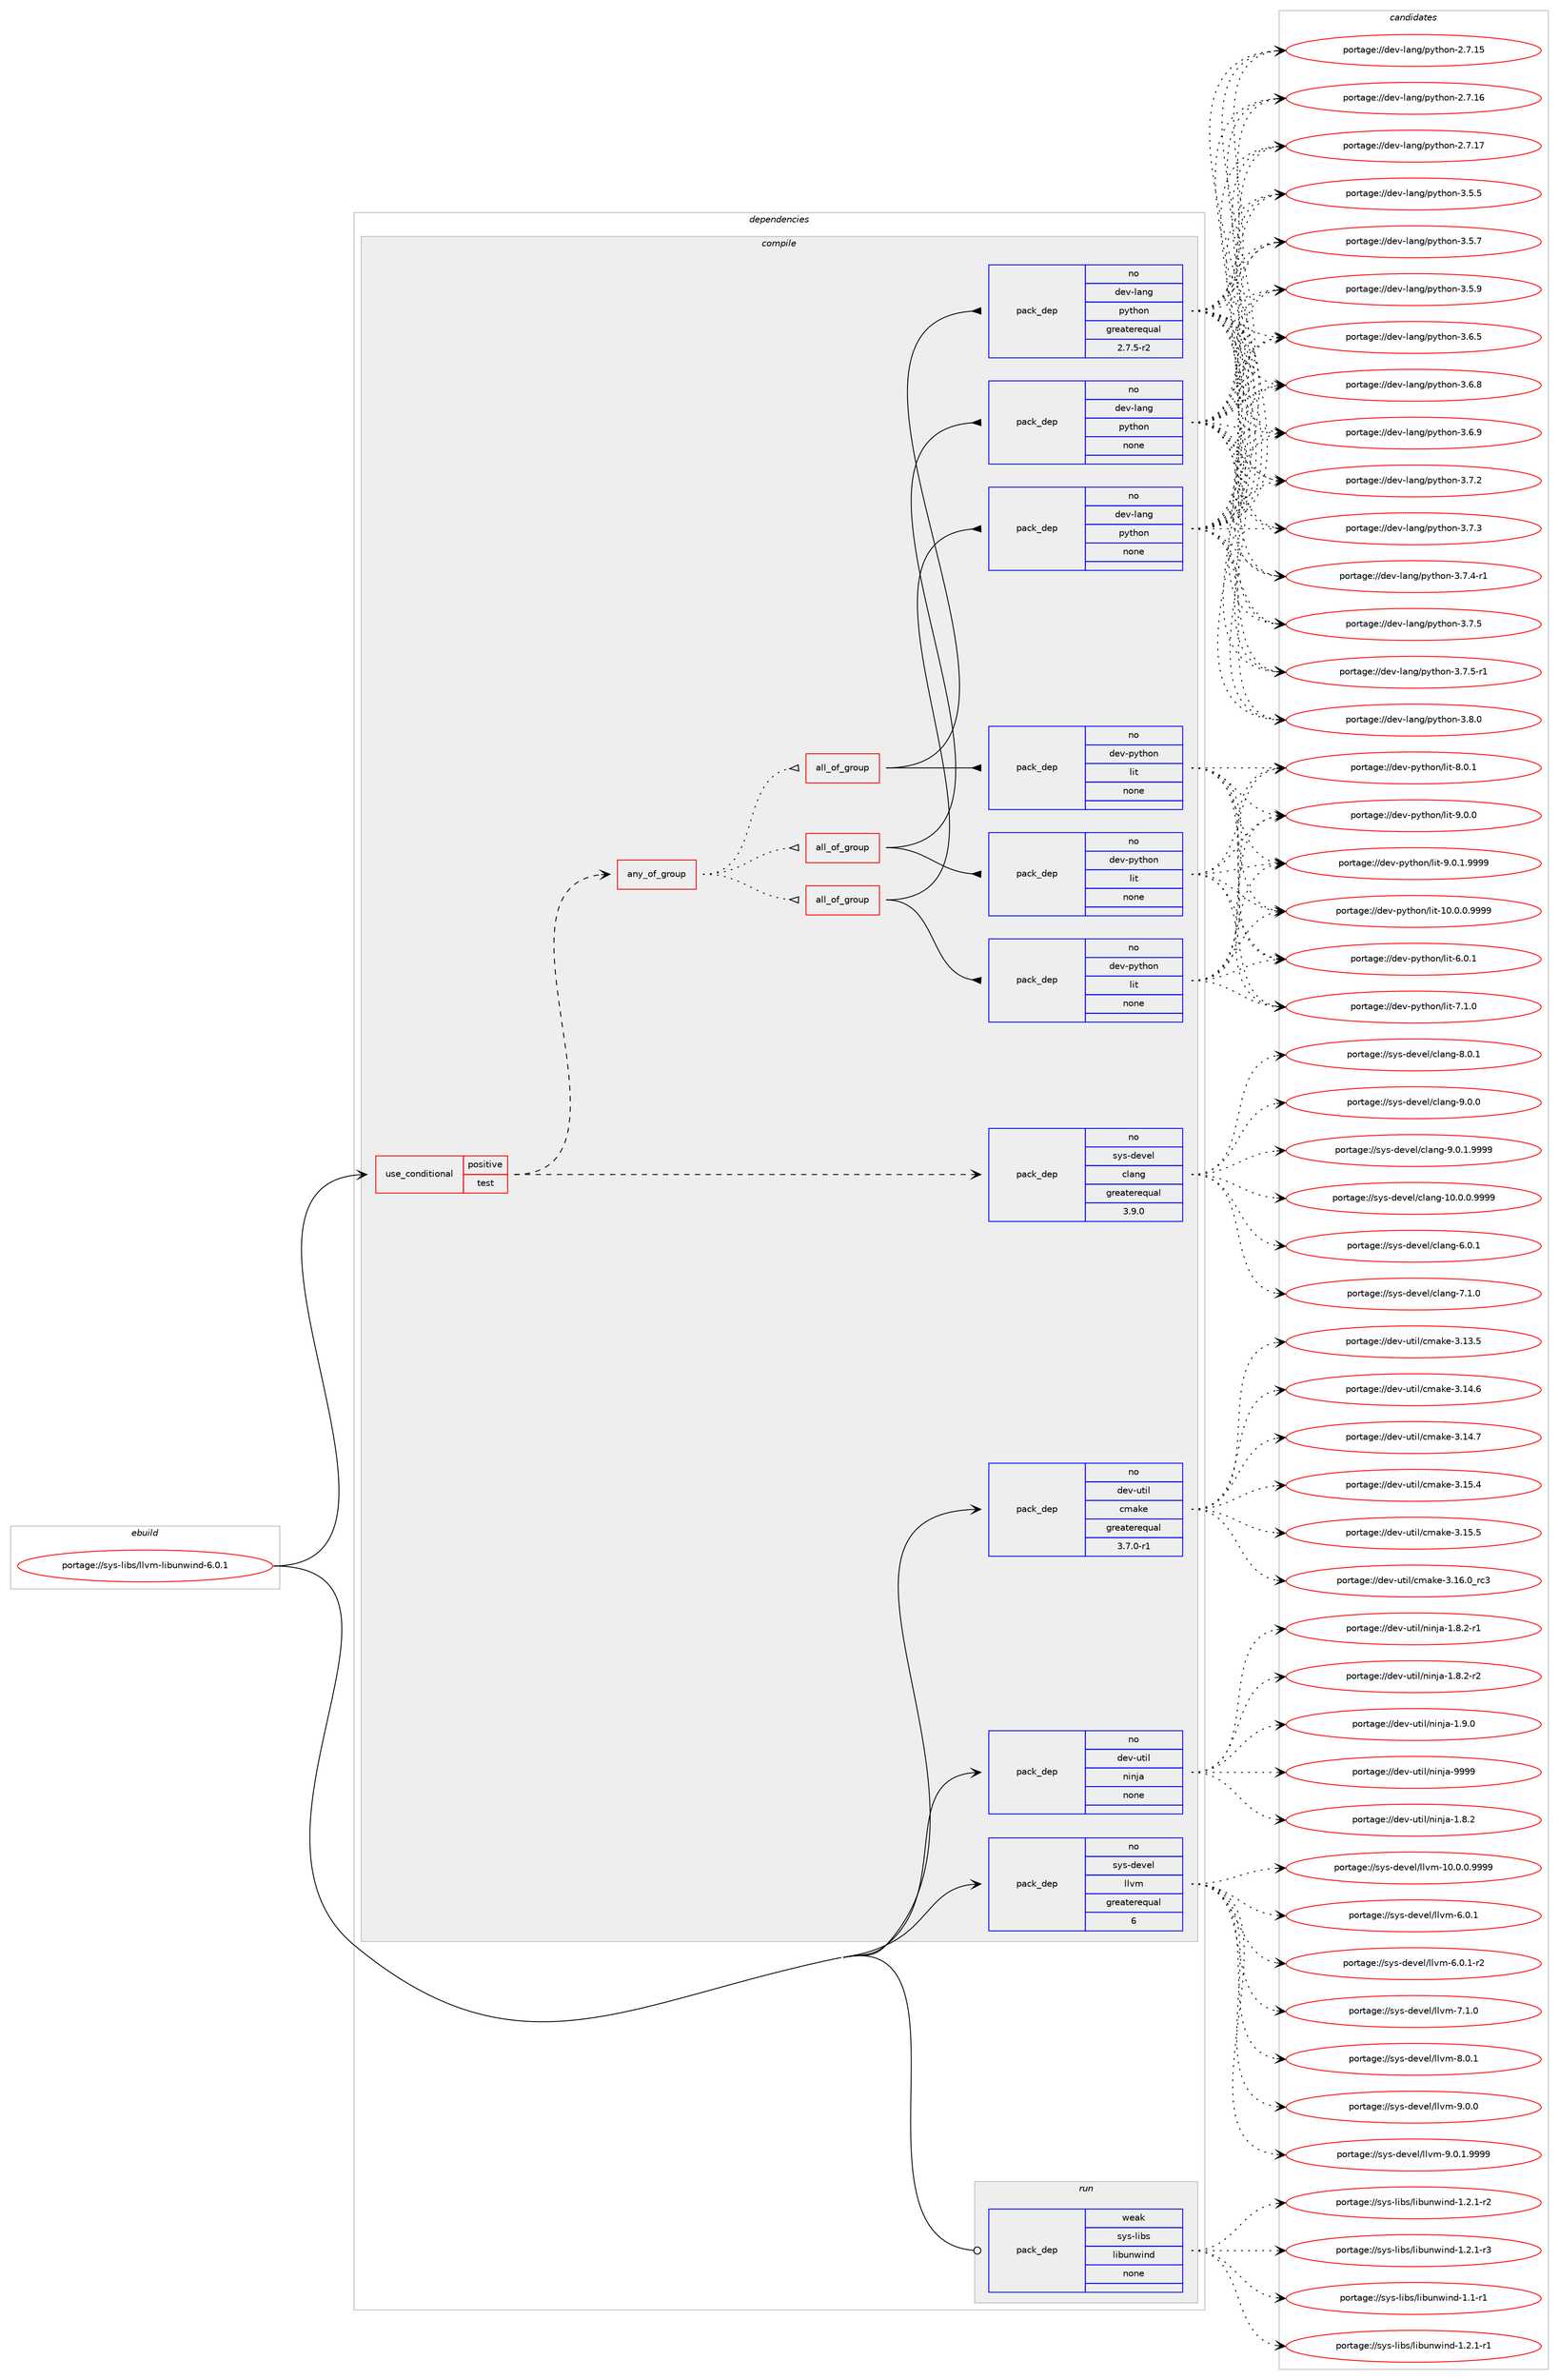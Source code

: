 digraph prolog {

# *************
# Graph options
# *************

newrank=true;
concentrate=true;
compound=true;
graph [rankdir=LR,fontname=Helvetica,fontsize=10,ranksep=1.5];#, ranksep=2.5, nodesep=0.2];
edge  [arrowhead=vee];
node  [fontname=Helvetica,fontsize=10];

# **********
# The ebuild
# **********

subgraph cluster_leftcol {
color=gray;
rank=same;
label=<<i>ebuild</i>>;
id [label="portage://sys-libs/llvm-libunwind-6.0.1", color=red, width=4, href="../sys-libs/llvm-libunwind-6.0.1.svg"];
}

# ****************
# The dependencies
# ****************

subgraph cluster_midcol {
color=gray;
label=<<i>dependencies</i>>;
subgraph cluster_compile {
fillcolor="#eeeeee";
style=filled;
label=<<i>compile</i>>;
subgraph cond104497 {
dependency431955 [label=<<TABLE BORDER="0" CELLBORDER="1" CELLSPACING="0" CELLPADDING="4"><TR><TD ROWSPAN="3" CELLPADDING="10">use_conditional</TD></TR><TR><TD>positive</TD></TR><TR><TD>test</TD></TR></TABLE>>, shape=none, color=red];
subgraph pack320172 {
dependency431956 [label=<<TABLE BORDER="0" CELLBORDER="1" CELLSPACING="0" CELLPADDING="4" WIDTH="220"><TR><TD ROWSPAN="6" CELLPADDING="30">pack_dep</TD></TR><TR><TD WIDTH="110">no</TD></TR><TR><TD>sys-devel</TD></TR><TR><TD>clang</TD></TR><TR><TD>greaterequal</TD></TR><TR><TD>3.9.0</TD></TR></TABLE>>, shape=none, color=blue];
}
dependency431955:e -> dependency431956:w [weight=20,style="dashed",arrowhead="vee"];
subgraph any7033 {
dependency431957 [label=<<TABLE BORDER="0" CELLBORDER="1" CELLSPACING="0" CELLPADDING="4"><TR><TD CELLPADDING="10">any_of_group</TD></TR></TABLE>>, shape=none, color=red];subgraph all256 {
dependency431958 [label=<<TABLE BORDER="0" CELLBORDER="1" CELLSPACING="0" CELLPADDING="4"><TR><TD CELLPADDING="10">all_of_group</TD></TR></TABLE>>, shape=none, color=red];subgraph pack320173 {
dependency431959 [label=<<TABLE BORDER="0" CELLBORDER="1" CELLSPACING="0" CELLPADDING="4" WIDTH="220"><TR><TD ROWSPAN="6" CELLPADDING="30">pack_dep</TD></TR><TR><TD WIDTH="110">no</TD></TR><TR><TD>dev-lang</TD></TR><TR><TD>python</TD></TR><TR><TD>none</TD></TR><TR><TD></TD></TR></TABLE>>, shape=none, color=blue];
}
dependency431958:e -> dependency431959:w [weight=20,style="solid",arrowhead="inv"];
subgraph pack320174 {
dependency431960 [label=<<TABLE BORDER="0" CELLBORDER="1" CELLSPACING="0" CELLPADDING="4" WIDTH="220"><TR><TD ROWSPAN="6" CELLPADDING="30">pack_dep</TD></TR><TR><TD WIDTH="110">no</TD></TR><TR><TD>dev-python</TD></TR><TR><TD>lit</TD></TR><TR><TD>none</TD></TR><TR><TD></TD></TR></TABLE>>, shape=none, color=blue];
}
dependency431958:e -> dependency431960:w [weight=20,style="solid",arrowhead="inv"];
}
dependency431957:e -> dependency431958:w [weight=20,style="dotted",arrowhead="oinv"];
subgraph all257 {
dependency431961 [label=<<TABLE BORDER="0" CELLBORDER="1" CELLSPACING="0" CELLPADDING="4"><TR><TD CELLPADDING="10">all_of_group</TD></TR></TABLE>>, shape=none, color=red];subgraph pack320175 {
dependency431962 [label=<<TABLE BORDER="0" CELLBORDER="1" CELLSPACING="0" CELLPADDING="4" WIDTH="220"><TR><TD ROWSPAN="6" CELLPADDING="30">pack_dep</TD></TR><TR><TD WIDTH="110">no</TD></TR><TR><TD>dev-lang</TD></TR><TR><TD>python</TD></TR><TR><TD>none</TD></TR><TR><TD></TD></TR></TABLE>>, shape=none, color=blue];
}
dependency431961:e -> dependency431962:w [weight=20,style="solid",arrowhead="inv"];
subgraph pack320176 {
dependency431963 [label=<<TABLE BORDER="0" CELLBORDER="1" CELLSPACING="0" CELLPADDING="4" WIDTH="220"><TR><TD ROWSPAN="6" CELLPADDING="30">pack_dep</TD></TR><TR><TD WIDTH="110">no</TD></TR><TR><TD>dev-python</TD></TR><TR><TD>lit</TD></TR><TR><TD>none</TD></TR><TR><TD></TD></TR></TABLE>>, shape=none, color=blue];
}
dependency431961:e -> dependency431963:w [weight=20,style="solid",arrowhead="inv"];
}
dependency431957:e -> dependency431961:w [weight=20,style="dotted",arrowhead="oinv"];
subgraph all258 {
dependency431964 [label=<<TABLE BORDER="0" CELLBORDER="1" CELLSPACING="0" CELLPADDING="4"><TR><TD CELLPADDING="10">all_of_group</TD></TR></TABLE>>, shape=none, color=red];subgraph pack320177 {
dependency431965 [label=<<TABLE BORDER="0" CELLBORDER="1" CELLSPACING="0" CELLPADDING="4" WIDTH="220"><TR><TD ROWSPAN="6" CELLPADDING="30">pack_dep</TD></TR><TR><TD WIDTH="110">no</TD></TR><TR><TD>dev-lang</TD></TR><TR><TD>python</TD></TR><TR><TD>greaterequal</TD></TR><TR><TD>2.7.5-r2</TD></TR></TABLE>>, shape=none, color=blue];
}
dependency431964:e -> dependency431965:w [weight=20,style="solid",arrowhead="inv"];
subgraph pack320178 {
dependency431966 [label=<<TABLE BORDER="0" CELLBORDER="1" CELLSPACING="0" CELLPADDING="4" WIDTH="220"><TR><TD ROWSPAN="6" CELLPADDING="30">pack_dep</TD></TR><TR><TD WIDTH="110">no</TD></TR><TR><TD>dev-python</TD></TR><TR><TD>lit</TD></TR><TR><TD>none</TD></TR><TR><TD></TD></TR></TABLE>>, shape=none, color=blue];
}
dependency431964:e -> dependency431966:w [weight=20,style="solid",arrowhead="inv"];
}
dependency431957:e -> dependency431964:w [weight=20,style="dotted",arrowhead="oinv"];
}
dependency431955:e -> dependency431957:w [weight=20,style="dashed",arrowhead="vee"];
}
id:e -> dependency431955:w [weight=20,style="solid",arrowhead="vee"];
subgraph pack320179 {
dependency431967 [label=<<TABLE BORDER="0" CELLBORDER="1" CELLSPACING="0" CELLPADDING="4" WIDTH="220"><TR><TD ROWSPAN="6" CELLPADDING="30">pack_dep</TD></TR><TR><TD WIDTH="110">no</TD></TR><TR><TD>dev-util</TD></TR><TR><TD>cmake</TD></TR><TR><TD>greaterequal</TD></TR><TR><TD>3.7.0-r1</TD></TR></TABLE>>, shape=none, color=blue];
}
id:e -> dependency431967:w [weight=20,style="solid",arrowhead="vee"];
subgraph pack320180 {
dependency431968 [label=<<TABLE BORDER="0" CELLBORDER="1" CELLSPACING="0" CELLPADDING="4" WIDTH="220"><TR><TD ROWSPAN="6" CELLPADDING="30">pack_dep</TD></TR><TR><TD WIDTH="110">no</TD></TR><TR><TD>dev-util</TD></TR><TR><TD>ninja</TD></TR><TR><TD>none</TD></TR><TR><TD></TD></TR></TABLE>>, shape=none, color=blue];
}
id:e -> dependency431968:w [weight=20,style="solid",arrowhead="vee"];
subgraph pack320181 {
dependency431969 [label=<<TABLE BORDER="0" CELLBORDER="1" CELLSPACING="0" CELLPADDING="4" WIDTH="220"><TR><TD ROWSPAN="6" CELLPADDING="30">pack_dep</TD></TR><TR><TD WIDTH="110">no</TD></TR><TR><TD>sys-devel</TD></TR><TR><TD>llvm</TD></TR><TR><TD>greaterequal</TD></TR><TR><TD>6</TD></TR></TABLE>>, shape=none, color=blue];
}
id:e -> dependency431969:w [weight=20,style="solid",arrowhead="vee"];
}
subgraph cluster_compileandrun {
fillcolor="#eeeeee";
style=filled;
label=<<i>compile and run</i>>;
}
subgraph cluster_run {
fillcolor="#eeeeee";
style=filled;
label=<<i>run</i>>;
subgraph pack320182 {
dependency431970 [label=<<TABLE BORDER="0" CELLBORDER="1" CELLSPACING="0" CELLPADDING="4" WIDTH="220"><TR><TD ROWSPAN="6" CELLPADDING="30">pack_dep</TD></TR><TR><TD WIDTH="110">weak</TD></TR><TR><TD>sys-libs</TD></TR><TR><TD>libunwind</TD></TR><TR><TD>none</TD></TR><TR><TD></TD></TR></TABLE>>, shape=none, color=blue];
}
id:e -> dependency431970:w [weight=20,style="solid",arrowhead="odot"];
}
}

# **************
# The candidates
# **************

subgraph cluster_choices {
rank=same;
color=gray;
label=<<i>candidates</i>>;

subgraph choice320172 {
color=black;
nodesep=1;
choiceportage11512111545100101118101108479910897110103454948464846484657575757 [label="portage://sys-devel/clang-10.0.0.9999", color=red, width=4,href="../sys-devel/clang-10.0.0.9999.svg"];
choiceportage11512111545100101118101108479910897110103455446484649 [label="portage://sys-devel/clang-6.0.1", color=red, width=4,href="../sys-devel/clang-6.0.1.svg"];
choiceportage11512111545100101118101108479910897110103455546494648 [label="portage://sys-devel/clang-7.1.0", color=red, width=4,href="../sys-devel/clang-7.1.0.svg"];
choiceportage11512111545100101118101108479910897110103455646484649 [label="portage://sys-devel/clang-8.0.1", color=red, width=4,href="../sys-devel/clang-8.0.1.svg"];
choiceportage11512111545100101118101108479910897110103455746484648 [label="portage://sys-devel/clang-9.0.0", color=red, width=4,href="../sys-devel/clang-9.0.0.svg"];
choiceportage115121115451001011181011084799108971101034557464846494657575757 [label="portage://sys-devel/clang-9.0.1.9999", color=red, width=4,href="../sys-devel/clang-9.0.1.9999.svg"];
dependency431956:e -> choiceportage11512111545100101118101108479910897110103454948464846484657575757:w [style=dotted,weight="100"];
dependency431956:e -> choiceportage11512111545100101118101108479910897110103455446484649:w [style=dotted,weight="100"];
dependency431956:e -> choiceportage11512111545100101118101108479910897110103455546494648:w [style=dotted,weight="100"];
dependency431956:e -> choiceportage11512111545100101118101108479910897110103455646484649:w [style=dotted,weight="100"];
dependency431956:e -> choiceportage11512111545100101118101108479910897110103455746484648:w [style=dotted,weight="100"];
dependency431956:e -> choiceportage115121115451001011181011084799108971101034557464846494657575757:w [style=dotted,weight="100"];
}
subgraph choice320173 {
color=black;
nodesep=1;
choiceportage10010111845108971101034711212111610411111045504655464953 [label="portage://dev-lang/python-2.7.15", color=red, width=4,href="../dev-lang/python-2.7.15.svg"];
choiceportage10010111845108971101034711212111610411111045504655464954 [label="portage://dev-lang/python-2.7.16", color=red, width=4,href="../dev-lang/python-2.7.16.svg"];
choiceportage10010111845108971101034711212111610411111045504655464955 [label="portage://dev-lang/python-2.7.17", color=red, width=4,href="../dev-lang/python-2.7.17.svg"];
choiceportage100101118451089711010347112121116104111110455146534653 [label="portage://dev-lang/python-3.5.5", color=red, width=4,href="../dev-lang/python-3.5.5.svg"];
choiceportage100101118451089711010347112121116104111110455146534655 [label="portage://dev-lang/python-3.5.7", color=red, width=4,href="../dev-lang/python-3.5.7.svg"];
choiceportage100101118451089711010347112121116104111110455146534657 [label="portage://dev-lang/python-3.5.9", color=red, width=4,href="../dev-lang/python-3.5.9.svg"];
choiceportage100101118451089711010347112121116104111110455146544653 [label="portage://dev-lang/python-3.6.5", color=red, width=4,href="../dev-lang/python-3.6.5.svg"];
choiceportage100101118451089711010347112121116104111110455146544656 [label="portage://dev-lang/python-3.6.8", color=red, width=4,href="../dev-lang/python-3.6.8.svg"];
choiceportage100101118451089711010347112121116104111110455146544657 [label="portage://dev-lang/python-3.6.9", color=red, width=4,href="../dev-lang/python-3.6.9.svg"];
choiceportage100101118451089711010347112121116104111110455146554650 [label="portage://dev-lang/python-3.7.2", color=red, width=4,href="../dev-lang/python-3.7.2.svg"];
choiceportage100101118451089711010347112121116104111110455146554651 [label="portage://dev-lang/python-3.7.3", color=red, width=4,href="../dev-lang/python-3.7.3.svg"];
choiceportage1001011184510897110103471121211161041111104551465546524511449 [label="portage://dev-lang/python-3.7.4-r1", color=red, width=4,href="../dev-lang/python-3.7.4-r1.svg"];
choiceportage100101118451089711010347112121116104111110455146554653 [label="portage://dev-lang/python-3.7.5", color=red, width=4,href="../dev-lang/python-3.7.5.svg"];
choiceportage1001011184510897110103471121211161041111104551465546534511449 [label="portage://dev-lang/python-3.7.5-r1", color=red, width=4,href="../dev-lang/python-3.7.5-r1.svg"];
choiceportage100101118451089711010347112121116104111110455146564648 [label="portage://dev-lang/python-3.8.0", color=red, width=4,href="../dev-lang/python-3.8.0.svg"];
dependency431959:e -> choiceportage10010111845108971101034711212111610411111045504655464953:w [style=dotted,weight="100"];
dependency431959:e -> choiceportage10010111845108971101034711212111610411111045504655464954:w [style=dotted,weight="100"];
dependency431959:e -> choiceportage10010111845108971101034711212111610411111045504655464955:w [style=dotted,weight="100"];
dependency431959:e -> choiceportage100101118451089711010347112121116104111110455146534653:w [style=dotted,weight="100"];
dependency431959:e -> choiceportage100101118451089711010347112121116104111110455146534655:w [style=dotted,weight="100"];
dependency431959:e -> choiceportage100101118451089711010347112121116104111110455146534657:w [style=dotted,weight="100"];
dependency431959:e -> choiceportage100101118451089711010347112121116104111110455146544653:w [style=dotted,weight="100"];
dependency431959:e -> choiceportage100101118451089711010347112121116104111110455146544656:w [style=dotted,weight="100"];
dependency431959:e -> choiceportage100101118451089711010347112121116104111110455146544657:w [style=dotted,weight="100"];
dependency431959:e -> choiceportage100101118451089711010347112121116104111110455146554650:w [style=dotted,weight="100"];
dependency431959:e -> choiceportage100101118451089711010347112121116104111110455146554651:w [style=dotted,weight="100"];
dependency431959:e -> choiceportage1001011184510897110103471121211161041111104551465546524511449:w [style=dotted,weight="100"];
dependency431959:e -> choiceportage100101118451089711010347112121116104111110455146554653:w [style=dotted,weight="100"];
dependency431959:e -> choiceportage1001011184510897110103471121211161041111104551465546534511449:w [style=dotted,weight="100"];
dependency431959:e -> choiceportage100101118451089711010347112121116104111110455146564648:w [style=dotted,weight="100"];
}
subgraph choice320174 {
color=black;
nodesep=1;
choiceportage1001011184511212111610411111047108105116454948464846484657575757 [label="portage://dev-python/lit-10.0.0.9999", color=red, width=4,href="../dev-python/lit-10.0.0.9999.svg"];
choiceportage1001011184511212111610411111047108105116455446484649 [label="portage://dev-python/lit-6.0.1", color=red, width=4,href="../dev-python/lit-6.0.1.svg"];
choiceportage1001011184511212111610411111047108105116455546494648 [label="portage://dev-python/lit-7.1.0", color=red, width=4,href="../dev-python/lit-7.1.0.svg"];
choiceportage1001011184511212111610411111047108105116455646484649 [label="portage://dev-python/lit-8.0.1", color=red, width=4,href="../dev-python/lit-8.0.1.svg"];
choiceportage1001011184511212111610411111047108105116455746484648 [label="portage://dev-python/lit-9.0.0", color=red, width=4,href="../dev-python/lit-9.0.0.svg"];
choiceportage10010111845112121116104111110471081051164557464846494657575757 [label="portage://dev-python/lit-9.0.1.9999", color=red, width=4,href="../dev-python/lit-9.0.1.9999.svg"];
dependency431960:e -> choiceportage1001011184511212111610411111047108105116454948464846484657575757:w [style=dotted,weight="100"];
dependency431960:e -> choiceportage1001011184511212111610411111047108105116455446484649:w [style=dotted,weight="100"];
dependency431960:e -> choiceportage1001011184511212111610411111047108105116455546494648:w [style=dotted,weight="100"];
dependency431960:e -> choiceportage1001011184511212111610411111047108105116455646484649:w [style=dotted,weight="100"];
dependency431960:e -> choiceportage1001011184511212111610411111047108105116455746484648:w [style=dotted,weight="100"];
dependency431960:e -> choiceportage10010111845112121116104111110471081051164557464846494657575757:w [style=dotted,weight="100"];
}
subgraph choice320175 {
color=black;
nodesep=1;
choiceportage10010111845108971101034711212111610411111045504655464953 [label="portage://dev-lang/python-2.7.15", color=red, width=4,href="../dev-lang/python-2.7.15.svg"];
choiceportage10010111845108971101034711212111610411111045504655464954 [label="portage://dev-lang/python-2.7.16", color=red, width=4,href="../dev-lang/python-2.7.16.svg"];
choiceportage10010111845108971101034711212111610411111045504655464955 [label="portage://dev-lang/python-2.7.17", color=red, width=4,href="../dev-lang/python-2.7.17.svg"];
choiceportage100101118451089711010347112121116104111110455146534653 [label="portage://dev-lang/python-3.5.5", color=red, width=4,href="../dev-lang/python-3.5.5.svg"];
choiceportage100101118451089711010347112121116104111110455146534655 [label="portage://dev-lang/python-3.5.7", color=red, width=4,href="../dev-lang/python-3.5.7.svg"];
choiceportage100101118451089711010347112121116104111110455146534657 [label="portage://dev-lang/python-3.5.9", color=red, width=4,href="../dev-lang/python-3.5.9.svg"];
choiceportage100101118451089711010347112121116104111110455146544653 [label="portage://dev-lang/python-3.6.5", color=red, width=4,href="../dev-lang/python-3.6.5.svg"];
choiceportage100101118451089711010347112121116104111110455146544656 [label="portage://dev-lang/python-3.6.8", color=red, width=4,href="../dev-lang/python-3.6.8.svg"];
choiceportage100101118451089711010347112121116104111110455146544657 [label="portage://dev-lang/python-3.6.9", color=red, width=4,href="../dev-lang/python-3.6.9.svg"];
choiceportage100101118451089711010347112121116104111110455146554650 [label="portage://dev-lang/python-3.7.2", color=red, width=4,href="../dev-lang/python-3.7.2.svg"];
choiceportage100101118451089711010347112121116104111110455146554651 [label="portage://dev-lang/python-3.7.3", color=red, width=4,href="../dev-lang/python-3.7.3.svg"];
choiceportage1001011184510897110103471121211161041111104551465546524511449 [label="portage://dev-lang/python-3.7.4-r1", color=red, width=4,href="../dev-lang/python-3.7.4-r1.svg"];
choiceportage100101118451089711010347112121116104111110455146554653 [label="portage://dev-lang/python-3.7.5", color=red, width=4,href="../dev-lang/python-3.7.5.svg"];
choiceportage1001011184510897110103471121211161041111104551465546534511449 [label="portage://dev-lang/python-3.7.5-r1", color=red, width=4,href="../dev-lang/python-3.7.5-r1.svg"];
choiceportage100101118451089711010347112121116104111110455146564648 [label="portage://dev-lang/python-3.8.0", color=red, width=4,href="../dev-lang/python-3.8.0.svg"];
dependency431962:e -> choiceportage10010111845108971101034711212111610411111045504655464953:w [style=dotted,weight="100"];
dependency431962:e -> choiceportage10010111845108971101034711212111610411111045504655464954:w [style=dotted,weight="100"];
dependency431962:e -> choiceportage10010111845108971101034711212111610411111045504655464955:w [style=dotted,weight="100"];
dependency431962:e -> choiceportage100101118451089711010347112121116104111110455146534653:w [style=dotted,weight="100"];
dependency431962:e -> choiceportage100101118451089711010347112121116104111110455146534655:w [style=dotted,weight="100"];
dependency431962:e -> choiceportage100101118451089711010347112121116104111110455146534657:w [style=dotted,weight="100"];
dependency431962:e -> choiceportage100101118451089711010347112121116104111110455146544653:w [style=dotted,weight="100"];
dependency431962:e -> choiceportage100101118451089711010347112121116104111110455146544656:w [style=dotted,weight="100"];
dependency431962:e -> choiceportage100101118451089711010347112121116104111110455146544657:w [style=dotted,weight="100"];
dependency431962:e -> choiceportage100101118451089711010347112121116104111110455146554650:w [style=dotted,weight="100"];
dependency431962:e -> choiceportage100101118451089711010347112121116104111110455146554651:w [style=dotted,weight="100"];
dependency431962:e -> choiceportage1001011184510897110103471121211161041111104551465546524511449:w [style=dotted,weight="100"];
dependency431962:e -> choiceportage100101118451089711010347112121116104111110455146554653:w [style=dotted,weight="100"];
dependency431962:e -> choiceportage1001011184510897110103471121211161041111104551465546534511449:w [style=dotted,weight="100"];
dependency431962:e -> choiceportage100101118451089711010347112121116104111110455146564648:w [style=dotted,weight="100"];
}
subgraph choice320176 {
color=black;
nodesep=1;
choiceportage1001011184511212111610411111047108105116454948464846484657575757 [label="portage://dev-python/lit-10.0.0.9999", color=red, width=4,href="../dev-python/lit-10.0.0.9999.svg"];
choiceportage1001011184511212111610411111047108105116455446484649 [label="portage://dev-python/lit-6.0.1", color=red, width=4,href="../dev-python/lit-6.0.1.svg"];
choiceportage1001011184511212111610411111047108105116455546494648 [label="portage://dev-python/lit-7.1.0", color=red, width=4,href="../dev-python/lit-7.1.0.svg"];
choiceportage1001011184511212111610411111047108105116455646484649 [label="portage://dev-python/lit-8.0.1", color=red, width=4,href="../dev-python/lit-8.0.1.svg"];
choiceportage1001011184511212111610411111047108105116455746484648 [label="portage://dev-python/lit-9.0.0", color=red, width=4,href="../dev-python/lit-9.0.0.svg"];
choiceportage10010111845112121116104111110471081051164557464846494657575757 [label="portage://dev-python/lit-9.0.1.9999", color=red, width=4,href="../dev-python/lit-9.0.1.9999.svg"];
dependency431963:e -> choiceportage1001011184511212111610411111047108105116454948464846484657575757:w [style=dotted,weight="100"];
dependency431963:e -> choiceportage1001011184511212111610411111047108105116455446484649:w [style=dotted,weight="100"];
dependency431963:e -> choiceportage1001011184511212111610411111047108105116455546494648:w [style=dotted,weight="100"];
dependency431963:e -> choiceportage1001011184511212111610411111047108105116455646484649:w [style=dotted,weight="100"];
dependency431963:e -> choiceportage1001011184511212111610411111047108105116455746484648:w [style=dotted,weight="100"];
dependency431963:e -> choiceportage10010111845112121116104111110471081051164557464846494657575757:w [style=dotted,weight="100"];
}
subgraph choice320177 {
color=black;
nodesep=1;
choiceportage10010111845108971101034711212111610411111045504655464953 [label="portage://dev-lang/python-2.7.15", color=red, width=4,href="../dev-lang/python-2.7.15.svg"];
choiceportage10010111845108971101034711212111610411111045504655464954 [label="portage://dev-lang/python-2.7.16", color=red, width=4,href="../dev-lang/python-2.7.16.svg"];
choiceportage10010111845108971101034711212111610411111045504655464955 [label="portage://dev-lang/python-2.7.17", color=red, width=4,href="../dev-lang/python-2.7.17.svg"];
choiceportage100101118451089711010347112121116104111110455146534653 [label="portage://dev-lang/python-3.5.5", color=red, width=4,href="../dev-lang/python-3.5.5.svg"];
choiceportage100101118451089711010347112121116104111110455146534655 [label="portage://dev-lang/python-3.5.7", color=red, width=4,href="../dev-lang/python-3.5.7.svg"];
choiceportage100101118451089711010347112121116104111110455146534657 [label="portage://dev-lang/python-3.5.9", color=red, width=4,href="../dev-lang/python-3.5.9.svg"];
choiceportage100101118451089711010347112121116104111110455146544653 [label="portage://dev-lang/python-3.6.5", color=red, width=4,href="../dev-lang/python-3.6.5.svg"];
choiceportage100101118451089711010347112121116104111110455146544656 [label="portage://dev-lang/python-3.6.8", color=red, width=4,href="../dev-lang/python-3.6.8.svg"];
choiceportage100101118451089711010347112121116104111110455146544657 [label="portage://dev-lang/python-3.6.9", color=red, width=4,href="../dev-lang/python-3.6.9.svg"];
choiceportage100101118451089711010347112121116104111110455146554650 [label="portage://dev-lang/python-3.7.2", color=red, width=4,href="../dev-lang/python-3.7.2.svg"];
choiceportage100101118451089711010347112121116104111110455146554651 [label="portage://dev-lang/python-3.7.3", color=red, width=4,href="../dev-lang/python-3.7.3.svg"];
choiceportage1001011184510897110103471121211161041111104551465546524511449 [label="portage://dev-lang/python-3.7.4-r1", color=red, width=4,href="../dev-lang/python-3.7.4-r1.svg"];
choiceportage100101118451089711010347112121116104111110455146554653 [label="portage://dev-lang/python-3.7.5", color=red, width=4,href="../dev-lang/python-3.7.5.svg"];
choiceportage1001011184510897110103471121211161041111104551465546534511449 [label="portage://dev-lang/python-3.7.5-r1", color=red, width=4,href="../dev-lang/python-3.7.5-r1.svg"];
choiceportage100101118451089711010347112121116104111110455146564648 [label="portage://dev-lang/python-3.8.0", color=red, width=4,href="../dev-lang/python-3.8.0.svg"];
dependency431965:e -> choiceportage10010111845108971101034711212111610411111045504655464953:w [style=dotted,weight="100"];
dependency431965:e -> choiceportage10010111845108971101034711212111610411111045504655464954:w [style=dotted,weight="100"];
dependency431965:e -> choiceportage10010111845108971101034711212111610411111045504655464955:w [style=dotted,weight="100"];
dependency431965:e -> choiceportage100101118451089711010347112121116104111110455146534653:w [style=dotted,weight="100"];
dependency431965:e -> choiceportage100101118451089711010347112121116104111110455146534655:w [style=dotted,weight="100"];
dependency431965:e -> choiceportage100101118451089711010347112121116104111110455146534657:w [style=dotted,weight="100"];
dependency431965:e -> choiceportage100101118451089711010347112121116104111110455146544653:w [style=dotted,weight="100"];
dependency431965:e -> choiceportage100101118451089711010347112121116104111110455146544656:w [style=dotted,weight="100"];
dependency431965:e -> choiceportage100101118451089711010347112121116104111110455146544657:w [style=dotted,weight="100"];
dependency431965:e -> choiceportage100101118451089711010347112121116104111110455146554650:w [style=dotted,weight="100"];
dependency431965:e -> choiceportage100101118451089711010347112121116104111110455146554651:w [style=dotted,weight="100"];
dependency431965:e -> choiceportage1001011184510897110103471121211161041111104551465546524511449:w [style=dotted,weight="100"];
dependency431965:e -> choiceportage100101118451089711010347112121116104111110455146554653:w [style=dotted,weight="100"];
dependency431965:e -> choiceportage1001011184510897110103471121211161041111104551465546534511449:w [style=dotted,weight="100"];
dependency431965:e -> choiceportage100101118451089711010347112121116104111110455146564648:w [style=dotted,weight="100"];
}
subgraph choice320178 {
color=black;
nodesep=1;
choiceportage1001011184511212111610411111047108105116454948464846484657575757 [label="portage://dev-python/lit-10.0.0.9999", color=red, width=4,href="../dev-python/lit-10.0.0.9999.svg"];
choiceportage1001011184511212111610411111047108105116455446484649 [label="portage://dev-python/lit-6.0.1", color=red, width=4,href="../dev-python/lit-6.0.1.svg"];
choiceportage1001011184511212111610411111047108105116455546494648 [label="portage://dev-python/lit-7.1.0", color=red, width=4,href="../dev-python/lit-7.1.0.svg"];
choiceportage1001011184511212111610411111047108105116455646484649 [label="portage://dev-python/lit-8.0.1", color=red, width=4,href="../dev-python/lit-8.0.1.svg"];
choiceportage1001011184511212111610411111047108105116455746484648 [label="portage://dev-python/lit-9.0.0", color=red, width=4,href="../dev-python/lit-9.0.0.svg"];
choiceportage10010111845112121116104111110471081051164557464846494657575757 [label="portage://dev-python/lit-9.0.1.9999", color=red, width=4,href="../dev-python/lit-9.0.1.9999.svg"];
dependency431966:e -> choiceportage1001011184511212111610411111047108105116454948464846484657575757:w [style=dotted,weight="100"];
dependency431966:e -> choiceportage1001011184511212111610411111047108105116455446484649:w [style=dotted,weight="100"];
dependency431966:e -> choiceportage1001011184511212111610411111047108105116455546494648:w [style=dotted,weight="100"];
dependency431966:e -> choiceportage1001011184511212111610411111047108105116455646484649:w [style=dotted,weight="100"];
dependency431966:e -> choiceportage1001011184511212111610411111047108105116455746484648:w [style=dotted,weight="100"];
dependency431966:e -> choiceportage10010111845112121116104111110471081051164557464846494657575757:w [style=dotted,weight="100"];
}
subgraph choice320179 {
color=black;
nodesep=1;
choiceportage1001011184511711610510847991099710710145514649514653 [label="portage://dev-util/cmake-3.13.5", color=red, width=4,href="../dev-util/cmake-3.13.5.svg"];
choiceportage1001011184511711610510847991099710710145514649524654 [label="portage://dev-util/cmake-3.14.6", color=red, width=4,href="../dev-util/cmake-3.14.6.svg"];
choiceportage1001011184511711610510847991099710710145514649524655 [label="portage://dev-util/cmake-3.14.7", color=red, width=4,href="../dev-util/cmake-3.14.7.svg"];
choiceportage1001011184511711610510847991099710710145514649534652 [label="portage://dev-util/cmake-3.15.4", color=red, width=4,href="../dev-util/cmake-3.15.4.svg"];
choiceportage1001011184511711610510847991099710710145514649534653 [label="portage://dev-util/cmake-3.15.5", color=red, width=4,href="../dev-util/cmake-3.15.5.svg"];
choiceportage1001011184511711610510847991099710710145514649544648951149951 [label="portage://dev-util/cmake-3.16.0_rc3", color=red, width=4,href="../dev-util/cmake-3.16.0_rc3.svg"];
dependency431967:e -> choiceportage1001011184511711610510847991099710710145514649514653:w [style=dotted,weight="100"];
dependency431967:e -> choiceportage1001011184511711610510847991099710710145514649524654:w [style=dotted,weight="100"];
dependency431967:e -> choiceportage1001011184511711610510847991099710710145514649524655:w [style=dotted,weight="100"];
dependency431967:e -> choiceportage1001011184511711610510847991099710710145514649534652:w [style=dotted,weight="100"];
dependency431967:e -> choiceportage1001011184511711610510847991099710710145514649534653:w [style=dotted,weight="100"];
dependency431967:e -> choiceportage1001011184511711610510847991099710710145514649544648951149951:w [style=dotted,weight="100"];
}
subgraph choice320180 {
color=black;
nodesep=1;
choiceportage100101118451171161051084711010511010697454946564650 [label="portage://dev-util/ninja-1.8.2", color=red, width=4,href="../dev-util/ninja-1.8.2.svg"];
choiceportage1001011184511711610510847110105110106974549465646504511449 [label="portage://dev-util/ninja-1.8.2-r1", color=red, width=4,href="../dev-util/ninja-1.8.2-r1.svg"];
choiceportage1001011184511711610510847110105110106974549465646504511450 [label="portage://dev-util/ninja-1.8.2-r2", color=red, width=4,href="../dev-util/ninja-1.8.2-r2.svg"];
choiceportage100101118451171161051084711010511010697454946574648 [label="portage://dev-util/ninja-1.9.0", color=red, width=4,href="../dev-util/ninja-1.9.0.svg"];
choiceportage1001011184511711610510847110105110106974557575757 [label="portage://dev-util/ninja-9999", color=red, width=4,href="../dev-util/ninja-9999.svg"];
dependency431968:e -> choiceportage100101118451171161051084711010511010697454946564650:w [style=dotted,weight="100"];
dependency431968:e -> choiceportage1001011184511711610510847110105110106974549465646504511449:w [style=dotted,weight="100"];
dependency431968:e -> choiceportage1001011184511711610510847110105110106974549465646504511450:w [style=dotted,weight="100"];
dependency431968:e -> choiceportage100101118451171161051084711010511010697454946574648:w [style=dotted,weight="100"];
dependency431968:e -> choiceportage1001011184511711610510847110105110106974557575757:w [style=dotted,weight="100"];
}
subgraph choice320181 {
color=black;
nodesep=1;
choiceportage1151211154510010111810110847108108118109454948464846484657575757 [label="portage://sys-devel/llvm-10.0.0.9999", color=red, width=4,href="../sys-devel/llvm-10.0.0.9999.svg"];
choiceportage1151211154510010111810110847108108118109455446484649 [label="portage://sys-devel/llvm-6.0.1", color=red, width=4,href="../sys-devel/llvm-6.0.1.svg"];
choiceportage11512111545100101118101108471081081181094554464846494511450 [label="portage://sys-devel/llvm-6.0.1-r2", color=red, width=4,href="../sys-devel/llvm-6.0.1-r2.svg"];
choiceportage1151211154510010111810110847108108118109455546494648 [label="portage://sys-devel/llvm-7.1.0", color=red, width=4,href="../sys-devel/llvm-7.1.0.svg"];
choiceportage1151211154510010111810110847108108118109455646484649 [label="portage://sys-devel/llvm-8.0.1", color=red, width=4,href="../sys-devel/llvm-8.0.1.svg"];
choiceportage1151211154510010111810110847108108118109455746484648 [label="portage://sys-devel/llvm-9.0.0", color=red, width=4,href="../sys-devel/llvm-9.0.0.svg"];
choiceportage11512111545100101118101108471081081181094557464846494657575757 [label="portage://sys-devel/llvm-9.0.1.9999", color=red, width=4,href="../sys-devel/llvm-9.0.1.9999.svg"];
dependency431969:e -> choiceportage1151211154510010111810110847108108118109454948464846484657575757:w [style=dotted,weight="100"];
dependency431969:e -> choiceportage1151211154510010111810110847108108118109455446484649:w [style=dotted,weight="100"];
dependency431969:e -> choiceportage11512111545100101118101108471081081181094554464846494511450:w [style=dotted,weight="100"];
dependency431969:e -> choiceportage1151211154510010111810110847108108118109455546494648:w [style=dotted,weight="100"];
dependency431969:e -> choiceportage1151211154510010111810110847108108118109455646484649:w [style=dotted,weight="100"];
dependency431969:e -> choiceportage1151211154510010111810110847108108118109455746484648:w [style=dotted,weight="100"];
dependency431969:e -> choiceportage11512111545100101118101108471081081181094557464846494657575757:w [style=dotted,weight="100"];
}
subgraph choice320182 {
color=black;
nodesep=1;
choiceportage11512111545108105981154710810598117110119105110100454946494511449 [label="portage://sys-libs/libunwind-1.1-r1", color=red, width=4,href="../sys-libs/libunwind-1.1-r1.svg"];
choiceportage115121115451081059811547108105981171101191051101004549465046494511449 [label="portage://sys-libs/libunwind-1.2.1-r1", color=red, width=4,href="../sys-libs/libunwind-1.2.1-r1.svg"];
choiceportage115121115451081059811547108105981171101191051101004549465046494511450 [label="portage://sys-libs/libunwind-1.2.1-r2", color=red, width=4,href="../sys-libs/libunwind-1.2.1-r2.svg"];
choiceportage115121115451081059811547108105981171101191051101004549465046494511451 [label="portage://sys-libs/libunwind-1.2.1-r3", color=red, width=4,href="../sys-libs/libunwind-1.2.1-r3.svg"];
dependency431970:e -> choiceportage11512111545108105981154710810598117110119105110100454946494511449:w [style=dotted,weight="100"];
dependency431970:e -> choiceportage115121115451081059811547108105981171101191051101004549465046494511449:w [style=dotted,weight="100"];
dependency431970:e -> choiceportage115121115451081059811547108105981171101191051101004549465046494511450:w [style=dotted,weight="100"];
dependency431970:e -> choiceportage115121115451081059811547108105981171101191051101004549465046494511451:w [style=dotted,weight="100"];
}
}

}
